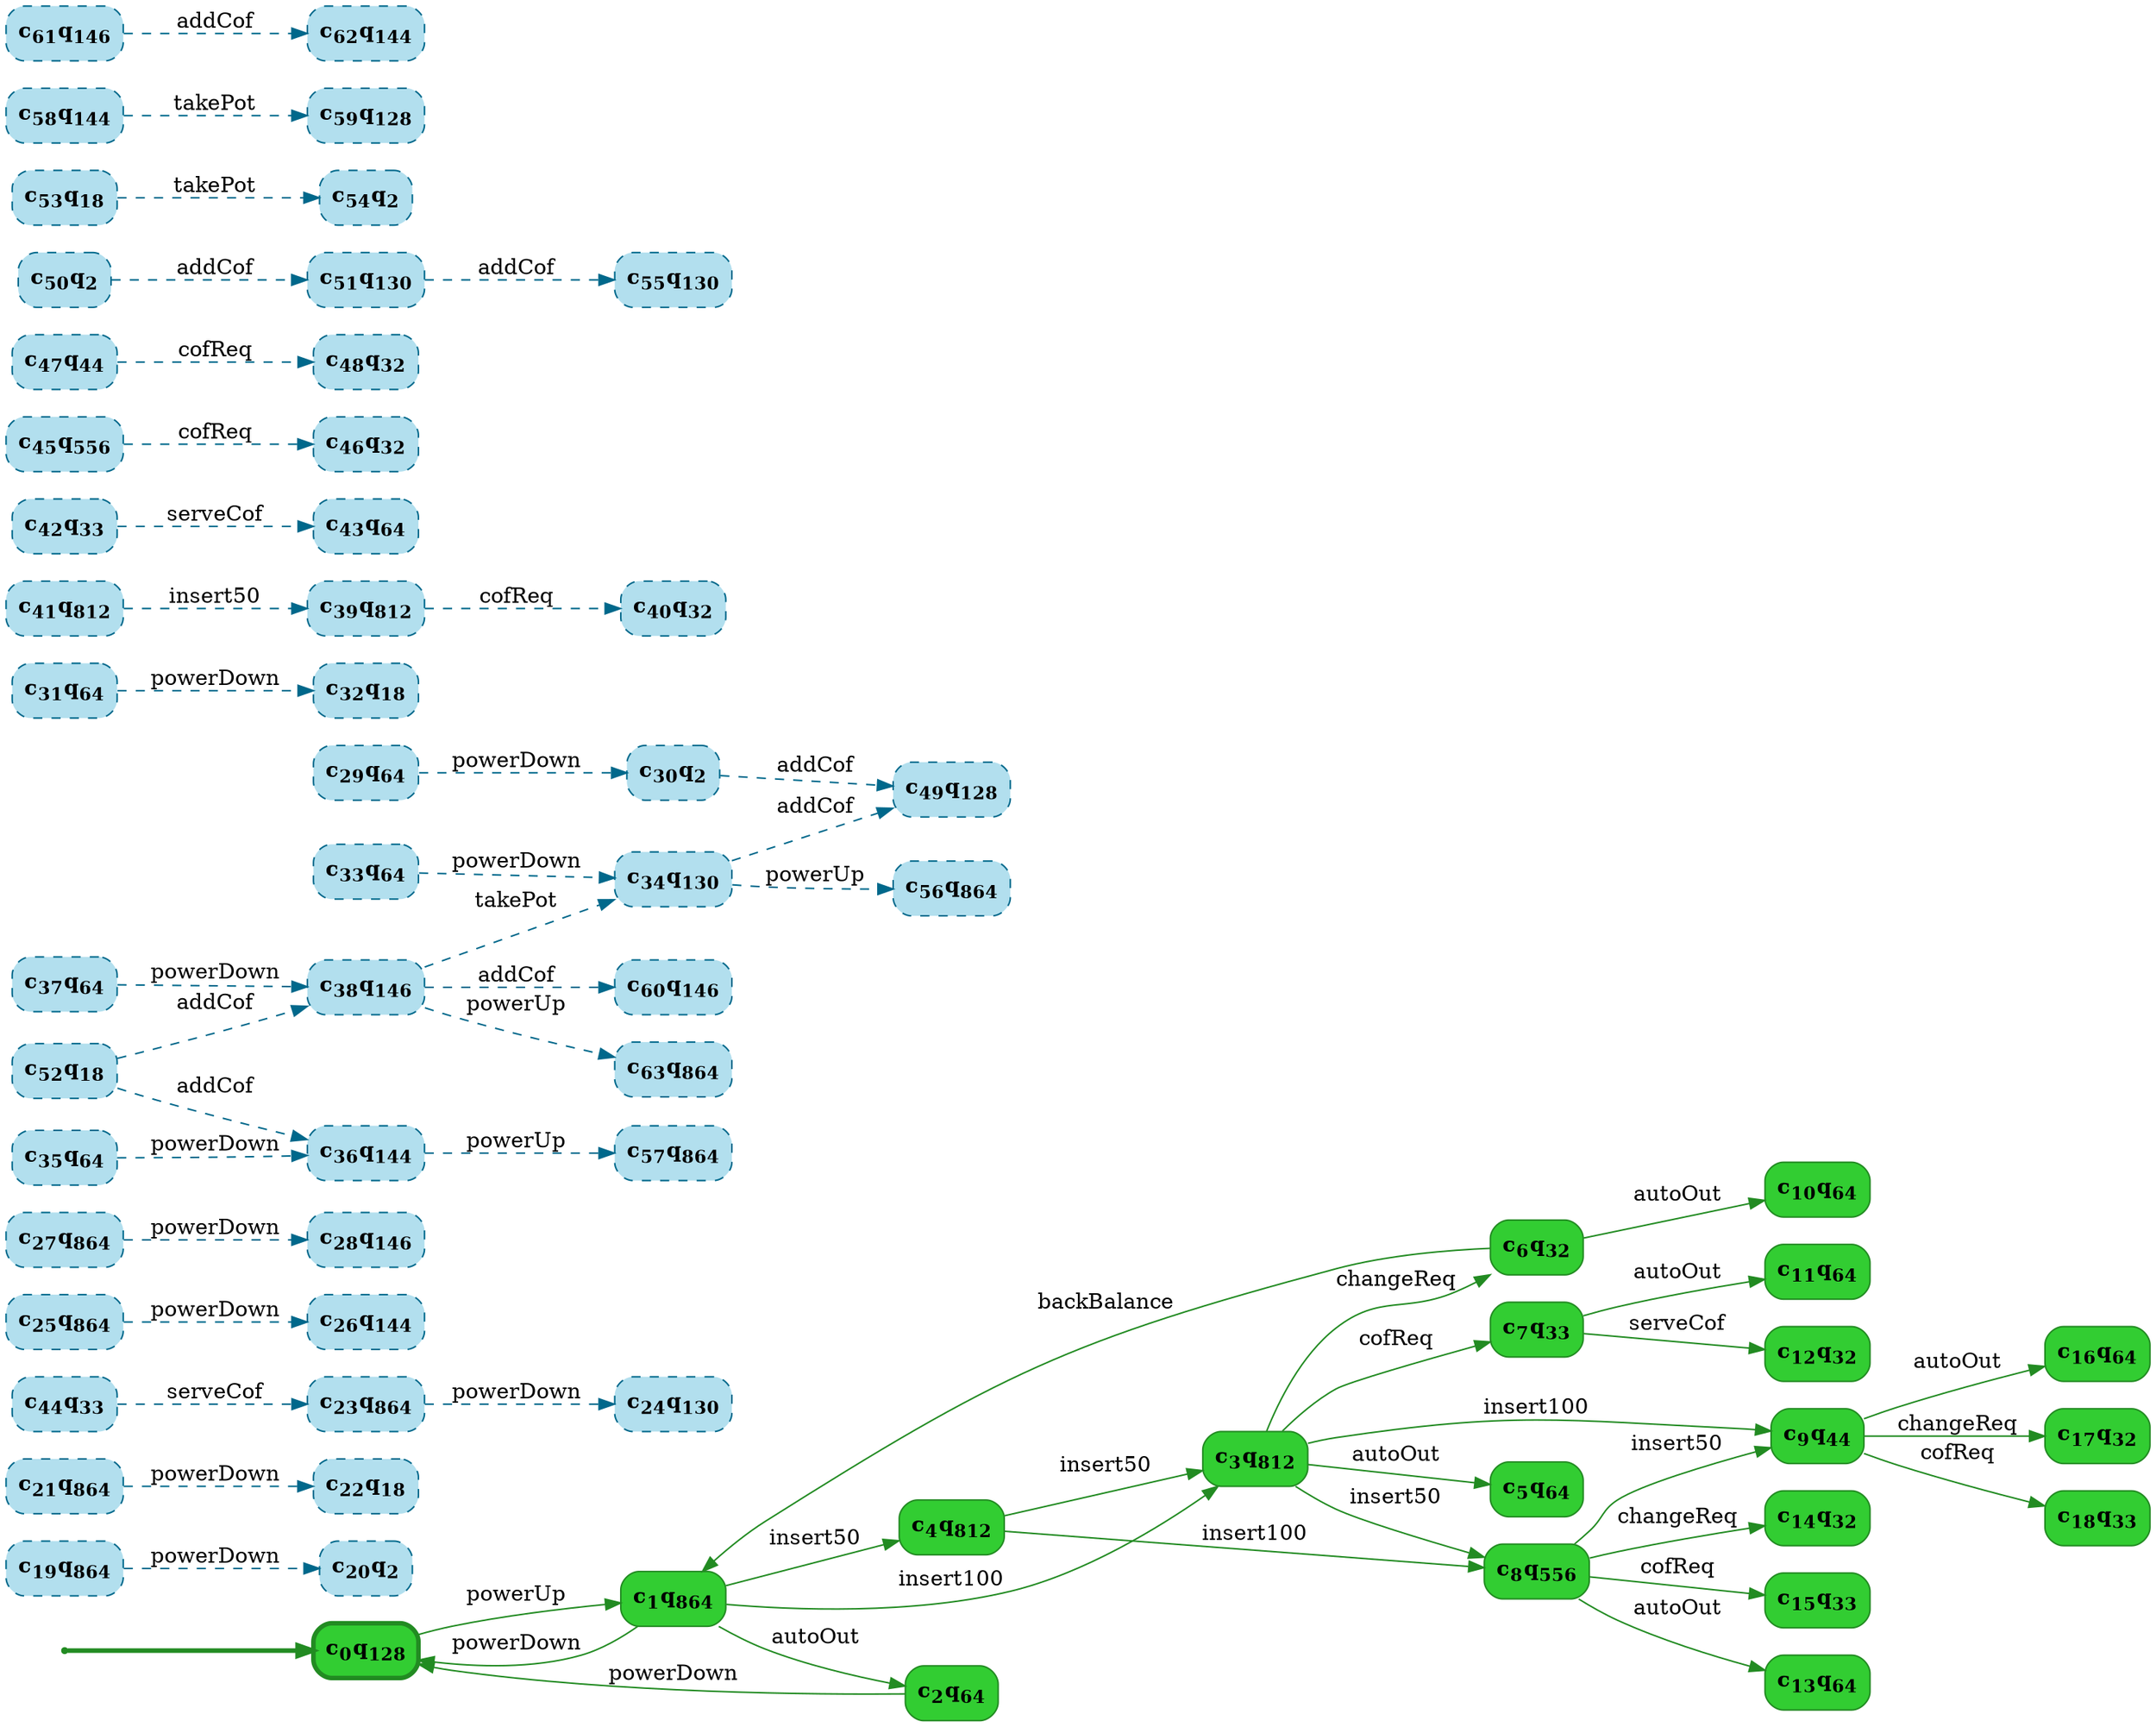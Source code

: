 digraph g {

	rankdir="LR"

	__invisible__[shape="point", color="forestgreen"]
	c0q128[label=<<b>c<sub>0</sub>q<sub>128</sub></b>>, shape="box", style="rounded, filled", fillcolor="limegreen", color="forestgreen", penwidth=3] // Initial
	c1q864[label=<<b>c<sub>1</sub>q<sub>864</sub></b>>, shape="box", style="rounded, filled", fillcolor="limegreen", color="forestgreen"]
	c2q64[label=<<b>c<sub>2</sub>q<sub>64</sub></b>>, shape="box", style="rounded, filled", fillcolor="limegreen", color="forestgreen"]
	c3q812[label=<<b>c<sub>3</sub>q<sub>812</sub></b>>, shape="box", style="rounded, filled", fillcolor="limegreen", color="forestgreen"]
	c5q64[label=<<b>c<sub>5</sub>q<sub>64</sub></b>>, shape="box", style="rounded, filled", fillcolor="limegreen", color="forestgreen"]
	c6q32[label=<<b>c<sub>6</sub>q<sub>32</sub></b>>, shape="box", style="rounded, filled", fillcolor="limegreen", color="forestgreen"]
	c10q64[label=<<b>c<sub>10</sub>q<sub>64</sub></b>>, shape="box", style="rounded, filled", fillcolor="limegreen", color="forestgreen"]
	c7q33[label=<<b>c<sub>7</sub>q<sub>33</sub></b>>, shape="box", style="rounded, filled", fillcolor="limegreen", color="forestgreen"]
	c11q64[label=<<b>c<sub>11</sub>q<sub>64</sub></b>>, shape="box", style="rounded, filled", fillcolor="limegreen", color="forestgreen"]
	c12q32[label=<<b>c<sub>12</sub>q<sub>32</sub></b>>, shape="box", style="rounded, filled", fillcolor="limegreen", color="forestgreen"]
	c9q44[label=<<b>c<sub>9</sub>q<sub>44</sub></b>>, shape="box", style="rounded, filled", fillcolor="limegreen", color="forestgreen"]
	c16q64[label=<<b>c<sub>16</sub>q<sub>64</sub></b>>, shape="box", style="rounded, filled", fillcolor="limegreen", color="forestgreen"]
	c17q32[label=<<b>c<sub>17</sub>q<sub>32</sub></b>>, shape="box", style="rounded, filled", fillcolor="limegreen", color="forestgreen"]
	c18q33[label=<<b>c<sub>18</sub>q<sub>33</sub></b>>, shape="box", style="rounded, filled", fillcolor="limegreen", color="forestgreen"]
	c8q556[label=<<b>c<sub>8</sub>q<sub>556</sub></b>>, shape="box", style="rounded, filled", fillcolor="limegreen", color="forestgreen"]
	c13q64[label=<<b>c<sub>13</sub>q<sub>64</sub></b>>, shape="box", style="rounded, filled", fillcolor="limegreen", color="forestgreen"]
	c14q32[label=<<b>c<sub>14</sub>q<sub>32</sub></b>>, shape="box", style="rounded, filled", fillcolor="limegreen", color="forestgreen"]
	c15q33[label=<<b>c<sub>15</sub>q<sub>33</sub></b>>, shape="box", style="rounded, filled", fillcolor="limegreen", color="forestgreen"]
	c4q812[label=<<b>c<sub>4</sub>q<sub>812</sub></b>>, shape="box", style="rounded, filled", fillcolor="limegreen", color="forestgreen"]
	c19q864[label=<<b>c<sub>19</sub>q<sub>864</sub></b>>, shape="box", style="rounded, filled, dashed", fillcolor="lightblue2", color="deepskyblue4"]
	c20q2[label=<<b>c<sub>20</sub>q<sub>2</sub></b>>, shape="box", style="rounded, filled, dashed", fillcolor="lightblue2", color="deepskyblue4"]
	c21q864[label=<<b>c<sub>21</sub>q<sub>864</sub></b>>, shape="box", style="rounded, filled, dashed", fillcolor="lightblue2", color="deepskyblue4"]
	c22q18[label=<<b>c<sub>22</sub>q<sub>18</sub></b>>, shape="box", style="rounded, filled, dashed", fillcolor="lightblue2", color="deepskyblue4"]
	c23q864[label=<<b>c<sub>23</sub>q<sub>864</sub></b>>, shape="box", style="rounded, filled, dashed", fillcolor="lightblue2", color="deepskyblue4"]
	c24q130[label=<<b>c<sub>24</sub>q<sub>130</sub></b>>, shape="box", style="rounded, filled, dashed", fillcolor="lightblue2", color="deepskyblue4"]
	c25q864[label=<<b>c<sub>25</sub>q<sub>864</sub></b>>, shape="box", style="rounded, filled, dashed", fillcolor="lightblue2", color="deepskyblue4"]
	c26q144[label=<<b>c<sub>26</sub>q<sub>144</sub></b>>, shape="box", style="rounded, filled, dashed", fillcolor="lightblue2", color="deepskyblue4"]
	c27q864[label=<<b>c<sub>27</sub>q<sub>864</sub></b>>, shape="box", style="rounded, filled, dashed", fillcolor="lightblue2", color="deepskyblue4"]
	c28q146[label=<<b>c<sub>28</sub>q<sub>146</sub></b>>, shape="box", style="rounded, filled, dashed", fillcolor="lightblue2", color="deepskyblue4"]
	c29q64[label=<<b>c<sub>29</sub>q<sub>64</sub></b>>, shape="box", style="rounded, filled, dashed", fillcolor="lightblue2", color="deepskyblue4"]
	c30q2[label=<<b>c<sub>30</sub>q<sub>2</sub></b>>, shape="box", style="rounded, filled, dashed", fillcolor="lightblue2", color="deepskyblue4"]
	c31q64[label=<<b>c<sub>31</sub>q<sub>64</sub></b>>, shape="box", style="rounded, filled, dashed", fillcolor="lightblue2", color="deepskyblue4"]
	c32q18[label=<<b>c<sub>32</sub>q<sub>18</sub></b>>, shape="box", style="rounded, filled, dashed", fillcolor="lightblue2", color="deepskyblue4"]
	c33q64[label=<<b>c<sub>33</sub>q<sub>64</sub></b>>, shape="box", style="rounded, filled, dashed", fillcolor="lightblue2", color="deepskyblue4"]
	c34q130[label=<<b>c<sub>34</sub>q<sub>130</sub></b>>, shape="box", style="rounded, filled, dashed", fillcolor="lightblue2", color="deepskyblue4"]
	c35q64[label=<<b>c<sub>35</sub>q<sub>64</sub></b>>, shape="box", style="rounded, filled, dashed", fillcolor="lightblue2", color="deepskyblue4"]
	c36q144[label=<<b>c<sub>36</sub>q<sub>144</sub></b>>, shape="box", style="rounded, filled, dashed", fillcolor="lightblue2", color="deepskyblue4"]
	c37q64[label=<<b>c<sub>37</sub>q<sub>64</sub></b>>, shape="box", style="rounded, filled, dashed", fillcolor="lightblue2", color="deepskyblue4"]
	c38q146[label=<<b>c<sub>38</sub>q<sub>146</sub></b>>, shape="box", style="rounded, filled, dashed", fillcolor="lightblue2", color="deepskyblue4"]
	c39q812[label=<<b>c<sub>39</sub>q<sub>812</sub></b>>, shape="box", style="rounded, filled, dashed", fillcolor="lightblue2", color="deepskyblue4"]
	c40q32[label=<<b>c<sub>40</sub>q<sub>32</sub></b>>, shape="box", style="rounded, filled, dashed", fillcolor="lightblue2", color="deepskyblue4"]
	c41q812[label=<<b>c<sub>41</sub>q<sub>812</sub></b>>, shape="box", style="rounded, filled, dashed", fillcolor="lightblue2", color="deepskyblue4"]
	c42q33[label=<<b>c<sub>42</sub>q<sub>33</sub></b>>, shape="box", style="rounded, filled, dashed", fillcolor="lightblue2", color="deepskyblue4"]
	c43q64[label=<<b>c<sub>43</sub>q<sub>64</sub></b>>, shape="box", style="rounded, filled, dashed", fillcolor="lightblue2", color="deepskyblue4"]
	c44q33[label=<<b>c<sub>44</sub>q<sub>33</sub></b>>, shape="box", style="rounded, filled, dashed", fillcolor="lightblue2", color="deepskyblue4"]
	c45q556[label=<<b>c<sub>45</sub>q<sub>556</sub></b>>, shape="box", style="rounded, filled, dashed", fillcolor="lightblue2", color="deepskyblue4"]
	c46q32[label=<<b>c<sub>46</sub>q<sub>32</sub></b>>, shape="box", style="rounded, filled, dashed", fillcolor="lightblue2", color="deepskyblue4"]
	c47q44[label=<<b>c<sub>47</sub>q<sub>44</sub></b>>, shape="box", style="rounded, filled, dashed", fillcolor="lightblue2", color="deepskyblue4"]
	c48q32[label=<<b>c<sub>48</sub>q<sub>32</sub></b>>, shape="box", style="rounded, filled, dashed", fillcolor="lightblue2", color="deepskyblue4"]
	c49q128[label=<<b>c<sub>49</sub>q<sub>128</sub></b>>, shape="box", style="rounded, filled, dashed", fillcolor="lightblue2", color="deepskyblue4"]
	c50q2[label=<<b>c<sub>50</sub>q<sub>2</sub></b>>, shape="box", style="rounded, filled, dashed", fillcolor="lightblue2", color="deepskyblue4"]
	c51q130[label=<<b>c<sub>51</sub>q<sub>130</sub></b>>, shape="box", style="rounded, filled, dashed", fillcolor="lightblue2", color="deepskyblue4"]
	c52q18[label=<<b>c<sub>52</sub>q<sub>18</sub></b>>, shape="box", style="rounded, filled, dashed", fillcolor="lightblue2", color="deepskyblue4"]
	c53q18[label=<<b>c<sub>53</sub>q<sub>18</sub></b>>, shape="box", style="rounded, filled, dashed", fillcolor="lightblue2", color="deepskyblue4"]
	c54q2[label=<<b>c<sub>54</sub>q<sub>2</sub></b>>, shape="box", style="rounded, filled, dashed", fillcolor="lightblue2", color="deepskyblue4"]
	c55q130[label=<<b>c<sub>55</sub>q<sub>130</sub></b>>, shape="box", style="rounded, filled, dashed", fillcolor="lightblue2", color="deepskyblue4"]
	c56q864[label=<<b>c<sub>56</sub>q<sub>864</sub></b>>, shape="box", style="rounded, filled, dashed", fillcolor="lightblue2", color="deepskyblue4"]
	c57q864[label=<<b>c<sub>57</sub>q<sub>864</sub></b>>, shape="box", style="rounded, filled, dashed", fillcolor="lightblue2", color="deepskyblue4"]
	c58q144[label=<<b>c<sub>58</sub>q<sub>144</sub></b>>, shape="box", style="rounded, filled, dashed", fillcolor="lightblue2", color="deepskyblue4"]
	c59q128[label=<<b>c<sub>59</sub>q<sub>128</sub></b>>, shape="box", style="rounded, filled, dashed", fillcolor="lightblue2", color="deepskyblue4"]
	c60q146[label=<<b>c<sub>60</sub>q<sub>146</sub></b>>, shape="box", style="rounded, filled, dashed", fillcolor="lightblue2", color="deepskyblue4"]
	c61q146[label=<<b>c<sub>61</sub>q<sub>146</sub></b>>, shape="box", style="rounded, filled, dashed", fillcolor="lightblue2", color="deepskyblue4"]
	c62q144[label=<<b>c<sub>62</sub>q<sub>144</sub></b>>, shape="box", style="rounded, filled, dashed", fillcolor="lightblue2", color="deepskyblue4"]
	c63q864[label=<<b>c<sub>63</sub>q<sub>864</sub></b>>, shape="box", style="rounded, filled, dashed", fillcolor="lightblue2", color="deepskyblue4"]

	__invisible__ -> c0q128[penwidth=3, color="forestgreen"]
	c0q128 -> c1q864[label=<powerUp>, color="forestgreen"]
	c1q864 -> c2q64[label=<autoOut>, color="forestgreen"]
	c2q64 -> c0q128[label=<powerDown>, color="forestgreen"]
	c1q864 -> c3q812[label=<insert100>, color="forestgreen"]
	c3q812 -> c5q64[label=<autoOut>, color="forestgreen"]
	c3q812 -> c6q32[label=<changeReq>, color="forestgreen"]
	c6q32 -> c10q64[label=<autoOut>, color="forestgreen"]
	c6q32 -> c1q864[label=<backBalance>, color="forestgreen"]
	c3q812 -> c7q33[label=<cofReq>, color="forestgreen"]
	c7q33 -> c11q64[label=<autoOut>, color="forestgreen"]
	c7q33 -> c12q32[label=<serveCof>, color="forestgreen"]
	c3q812 -> c9q44[label=<insert100>, color="forestgreen"]
	c9q44 -> c16q64[label=<autoOut>, color="forestgreen"]
	c9q44 -> c17q32[label=<changeReq>, color="forestgreen"]
	c9q44 -> c18q33[label=<cofReq>, color="forestgreen"]
	c3q812 -> c8q556[label=<insert50>, color="forestgreen"]
	c8q556 -> c13q64[label=<autoOut>, color="forestgreen"]
	c8q556 -> c14q32[label=<changeReq>, color="forestgreen"]
	c8q556 -> c15q33[label=<cofReq>, color="forestgreen"]
	c8q556 -> c9q44[label=<insert50>, color="forestgreen"]
	c1q864 -> c4q812[label=<insert50>, color="forestgreen"]
	c4q812 -> c8q556[label=<insert100>, color="forestgreen"]
	c4q812 -> c3q812[label=<insert50>, color="forestgreen"]
	c1q864 -> c0q128[label=<powerDown>, color="forestgreen"]
	c19q864 -> c20q2[label=<powerDown>, color="deepskyblue4", style="dashed"]
	c21q864 -> c22q18[label=<powerDown>, color="deepskyblue4", style="dashed"]
	c23q864 -> c24q130[label=<powerDown>, color="deepskyblue4", style="dashed"]
	c25q864 -> c26q144[label=<powerDown>, color="deepskyblue4", style="dashed"]
	c27q864 -> c28q146[label=<powerDown>, color="deepskyblue4", style="dashed"]
	c29q64 -> c30q2[label=<powerDown>, color="deepskyblue4", style="dashed"]
	c31q64 -> c32q18[label=<powerDown>, color="deepskyblue4", style="dashed"]
	c33q64 -> c34q130[label=<powerDown>, color="deepskyblue4", style="dashed"]
	c35q64 -> c36q144[label=<powerDown>, color="deepskyblue4", style="dashed"]
	c37q64 -> c38q146[label=<powerDown>, color="deepskyblue4", style="dashed"]
	c39q812 -> c40q32[label=<cofReq>, color="deepskyblue4", style="dashed"]
	c41q812 -> c39q812[label=<insert50>, color="deepskyblue4", style="dashed"]
	c42q33 -> c43q64[label=<serveCof>, color="deepskyblue4", style="dashed"]
	c44q33 -> c23q864[label=<serveCof>, color="deepskyblue4", style="dashed"]
	c45q556 -> c46q32[label=<cofReq>, color="deepskyblue4", style="dashed"]
	c47q44 -> c48q32[label=<cofReq>, color="deepskyblue4", style="dashed"]
	c30q2 -> c49q128[label=<addCof>, color="deepskyblue4", style="dashed"]
	c50q2 -> c51q130[label=<addCof>, color="deepskyblue4", style="dashed"]
	c52q18 -> c36q144[label=<addCof>, color="deepskyblue4", style="dashed"]
	c52q18 -> c38q146[label=<addCof>, color="deepskyblue4", style="dashed"]
	c53q18 -> c54q2[label=<takePot>, color="deepskyblue4", style="dashed"]
	c51q130 -> c55q130[label=<addCof>, color="deepskyblue4", style="dashed"]
	c34q130 -> c49q128[label=<addCof>, color="deepskyblue4", style="dashed"]
	c34q130 -> c56q864[label=<powerUp>, color="deepskyblue4", style="dashed"]
	c36q144 -> c57q864[label=<powerUp>, color="deepskyblue4", style="dashed"]
	c58q144 -> c59q128[label=<takePot>, color="deepskyblue4", style="dashed"]
	c38q146 -> c60q146[label=<addCof>, color="deepskyblue4", style="dashed"]
	c61q146 -> c62q144[label=<addCof>, color="deepskyblue4", style="dashed"]
	c38q146 -> c63q864[label=<powerUp>, color="deepskyblue4", style="dashed"]
	c38q146 -> c34q130[label=<takePot>, color="deepskyblue4", style="dashed"]

}
